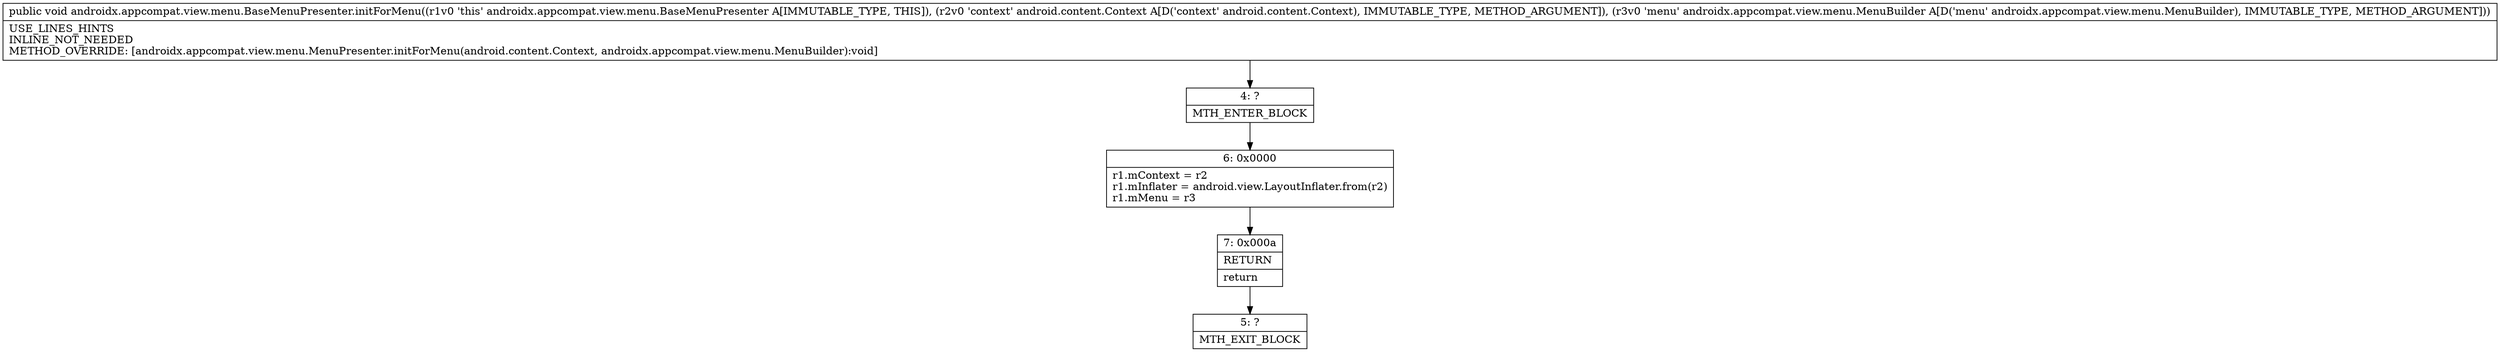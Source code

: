 digraph "CFG forandroidx.appcompat.view.menu.BaseMenuPresenter.initForMenu(Landroid\/content\/Context;Landroidx\/appcompat\/view\/menu\/MenuBuilder;)V" {
Node_4 [shape=record,label="{4\:\ ?|MTH_ENTER_BLOCK\l}"];
Node_6 [shape=record,label="{6\:\ 0x0000|r1.mContext = r2\lr1.mInflater = android.view.LayoutInflater.from(r2)\lr1.mMenu = r3\l}"];
Node_7 [shape=record,label="{7\:\ 0x000a|RETURN\l|return\l}"];
Node_5 [shape=record,label="{5\:\ ?|MTH_EXIT_BLOCK\l}"];
MethodNode[shape=record,label="{public void androidx.appcompat.view.menu.BaseMenuPresenter.initForMenu((r1v0 'this' androidx.appcompat.view.menu.BaseMenuPresenter A[IMMUTABLE_TYPE, THIS]), (r2v0 'context' android.content.Context A[D('context' android.content.Context), IMMUTABLE_TYPE, METHOD_ARGUMENT]), (r3v0 'menu' androidx.appcompat.view.menu.MenuBuilder A[D('menu' androidx.appcompat.view.menu.MenuBuilder), IMMUTABLE_TYPE, METHOD_ARGUMENT]))  | USE_LINES_HINTS\lINLINE_NOT_NEEDED\lMETHOD_OVERRIDE: [androidx.appcompat.view.menu.MenuPresenter.initForMenu(android.content.Context, androidx.appcompat.view.menu.MenuBuilder):void]\l}"];
MethodNode -> Node_4;Node_4 -> Node_6;
Node_6 -> Node_7;
Node_7 -> Node_5;
}

